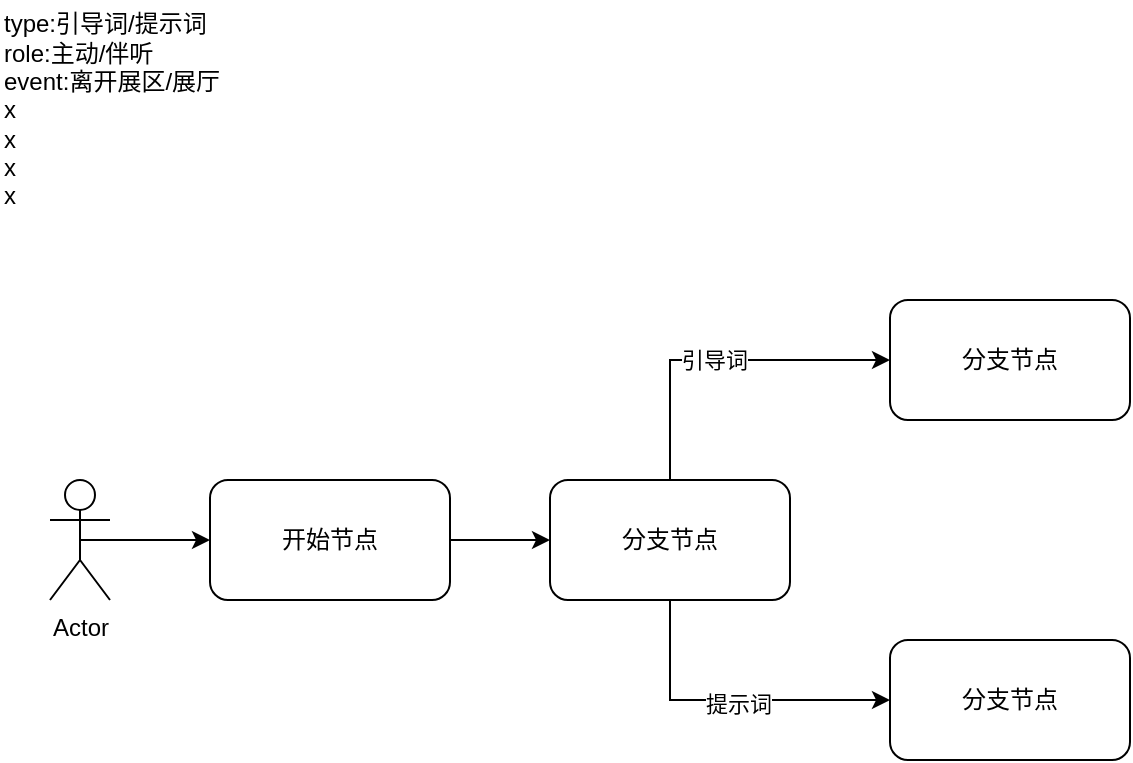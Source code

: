 <mxfile version="26.0.5">
  <diagram name="第 1 页" id="eqwS2rmoRDuyHipNQvQM">
    <mxGraphModel dx="1430" dy="757" grid="1" gridSize="10" guides="1" tooltips="1" connect="1" arrows="1" fold="1" page="1" pageScale="1" pageWidth="1169" pageHeight="827" math="0" shadow="0">
      <root>
        <mxCell id="0" />
        <mxCell id="1" parent="0" />
        <mxCell id="97sA7i45QoaFlvlGvcoy-3" style="edgeStyle=orthogonalEdgeStyle;rounded=0;orthogonalLoop=1;jettySize=auto;html=1;exitX=0.5;exitY=0.5;exitDx=0;exitDy=0;exitPerimeter=0;entryX=0;entryY=0.5;entryDx=0;entryDy=0;" edge="1" parent="1" source="97sA7i45QoaFlvlGvcoy-1" target="97sA7i45QoaFlvlGvcoy-2">
          <mxGeometry relative="1" as="geometry" />
        </mxCell>
        <mxCell id="97sA7i45QoaFlvlGvcoy-1" value="Actor" style="shape=umlActor;verticalLabelPosition=bottom;verticalAlign=top;html=1;outlineConnect=0;" vertex="1" parent="1">
          <mxGeometry x="30" y="280" width="30" height="60" as="geometry" />
        </mxCell>
        <mxCell id="97sA7i45QoaFlvlGvcoy-5" style="edgeStyle=orthogonalEdgeStyle;rounded=0;orthogonalLoop=1;jettySize=auto;html=1;exitX=1;exitY=0.5;exitDx=0;exitDy=0;" edge="1" parent="1" source="97sA7i45QoaFlvlGvcoy-2" target="97sA7i45QoaFlvlGvcoy-4">
          <mxGeometry relative="1" as="geometry" />
        </mxCell>
        <mxCell id="97sA7i45QoaFlvlGvcoy-2" value="开始节点" style="rounded=1;whiteSpace=wrap;html=1;" vertex="1" parent="1">
          <mxGeometry x="110" y="280" width="120" height="60" as="geometry" />
        </mxCell>
        <mxCell id="97sA7i45QoaFlvlGvcoy-8" style="edgeStyle=orthogonalEdgeStyle;rounded=0;orthogonalLoop=1;jettySize=auto;html=1;exitX=0.5;exitY=0;exitDx=0;exitDy=0;entryX=0;entryY=0.5;entryDx=0;entryDy=0;" edge="1" parent="1" source="97sA7i45QoaFlvlGvcoy-4" target="97sA7i45QoaFlvlGvcoy-6">
          <mxGeometry relative="1" as="geometry" />
        </mxCell>
        <mxCell id="97sA7i45QoaFlvlGvcoy-13" value="引导词" style="edgeLabel;html=1;align=center;verticalAlign=middle;resizable=0;points=[];" vertex="1" connectable="0" parent="97sA7i45QoaFlvlGvcoy-8">
          <mxGeometry x="-0.024" relative="1" as="geometry">
            <mxPoint x="-1" as="offset" />
          </mxGeometry>
        </mxCell>
        <mxCell id="97sA7i45QoaFlvlGvcoy-9" style="edgeStyle=orthogonalEdgeStyle;rounded=0;orthogonalLoop=1;jettySize=auto;html=1;exitX=0.5;exitY=1;exitDx=0;exitDy=0;entryX=0;entryY=0.5;entryDx=0;entryDy=0;" edge="1" parent="1" source="97sA7i45QoaFlvlGvcoy-4" target="97sA7i45QoaFlvlGvcoy-7">
          <mxGeometry relative="1" as="geometry" />
        </mxCell>
        <mxCell id="97sA7i45QoaFlvlGvcoy-12" value="提示词" style="edgeLabel;html=1;align=center;verticalAlign=middle;resizable=0;points=[];" vertex="1" connectable="0" parent="97sA7i45QoaFlvlGvcoy-9">
          <mxGeometry x="0.044" y="-2" relative="1" as="geometry">
            <mxPoint as="offset" />
          </mxGeometry>
        </mxCell>
        <mxCell id="97sA7i45QoaFlvlGvcoy-4" value="分支节点" style="rounded=1;whiteSpace=wrap;html=1;" vertex="1" parent="1">
          <mxGeometry x="280" y="280" width="120" height="60" as="geometry" />
        </mxCell>
        <mxCell id="97sA7i45QoaFlvlGvcoy-6" value="分支节点" style="rounded=1;whiteSpace=wrap;html=1;" vertex="1" parent="1">
          <mxGeometry x="450" y="190" width="120" height="60" as="geometry" />
        </mxCell>
        <mxCell id="97sA7i45QoaFlvlGvcoy-7" value="分支节点" style="rounded=1;whiteSpace=wrap;html=1;" vertex="1" parent="1">
          <mxGeometry x="450" y="360" width="120" height="60" as="geometry" />
        </mxCell>
        <mxCell id="97sA7i45QoaFlvlGvcoy-10" value="type:引导词/提示词&lt;div&gt;role:主动/伴听&lt;/div&gt;&lt;div&gt;event:离开展区/展厅&lt;/div&gt;&lt;div&gt;x&lt;/div&gt;&lt;div&gt;x&lt;/div&gt;&lt;div&gt;x&lt;/div&gt;&lt;div&gt;x&lt;/div&gt;" style="text;html=1;align=left;verticalAlign=middle;resizable=0;points=[];autosize=1;strokeColor=none;fillColor=none;" vertex="1" parent="1">
          <mxGeometry x="5" y="40" width="130" height="110" as="geometry" />
        </mxCell>
      </root>
    </mxGraphModel>
  </diagram>
</mxfile>

